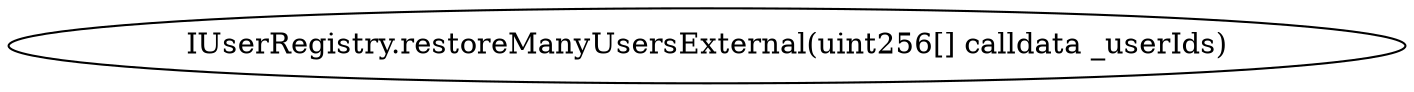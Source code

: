 digraph "" {
	graph [bb="0,0,562.09,36"];
	node [label="\N"];
	"IUserRegistry.restoreManyUsersExternal(uint256[] calldata _userIds)"	 [height=0.5,
		pos="281.05,18",
		width=7.8069];
}
digraph "" {
	graph [bb="0,0,562.09,36"];
	node [label="\N"];
	"IUserRegistry.restoreManyUsersExternal(uint256[] calldata _userIds)"	 [height=0.5,
		pos="281.05,18",
		width=7.8069];
}
digraph "" {
	graph [bb="0,0,562.09,36"];
	node [label="\N"];
	"IUserRegistry.restoreManyUsersExternal(uint256[] calldata _userIds)"	 [height=0.5,
		pos="281.05,18",
		width=7.8069];
}
digraph "" {
	graph [bb="0,0,562.09,36"];
	node [label="\N"];
	"IUserRegistry.restoreManyUsersExternal(uint256[] calldata _userIds)"	 [height=0.5,
		pos="281.05,18",
		width=7.8069];
}
digraph "" {
	graph [bb="0,0,562.09,36"];
	node [label="\N"];
	"IUserRegistry.restoreManyUsersExternal(uint256[] calldata _userIds)"	 [height=0.5,
		pos="281.05,18",
		width=7.8069];
}
